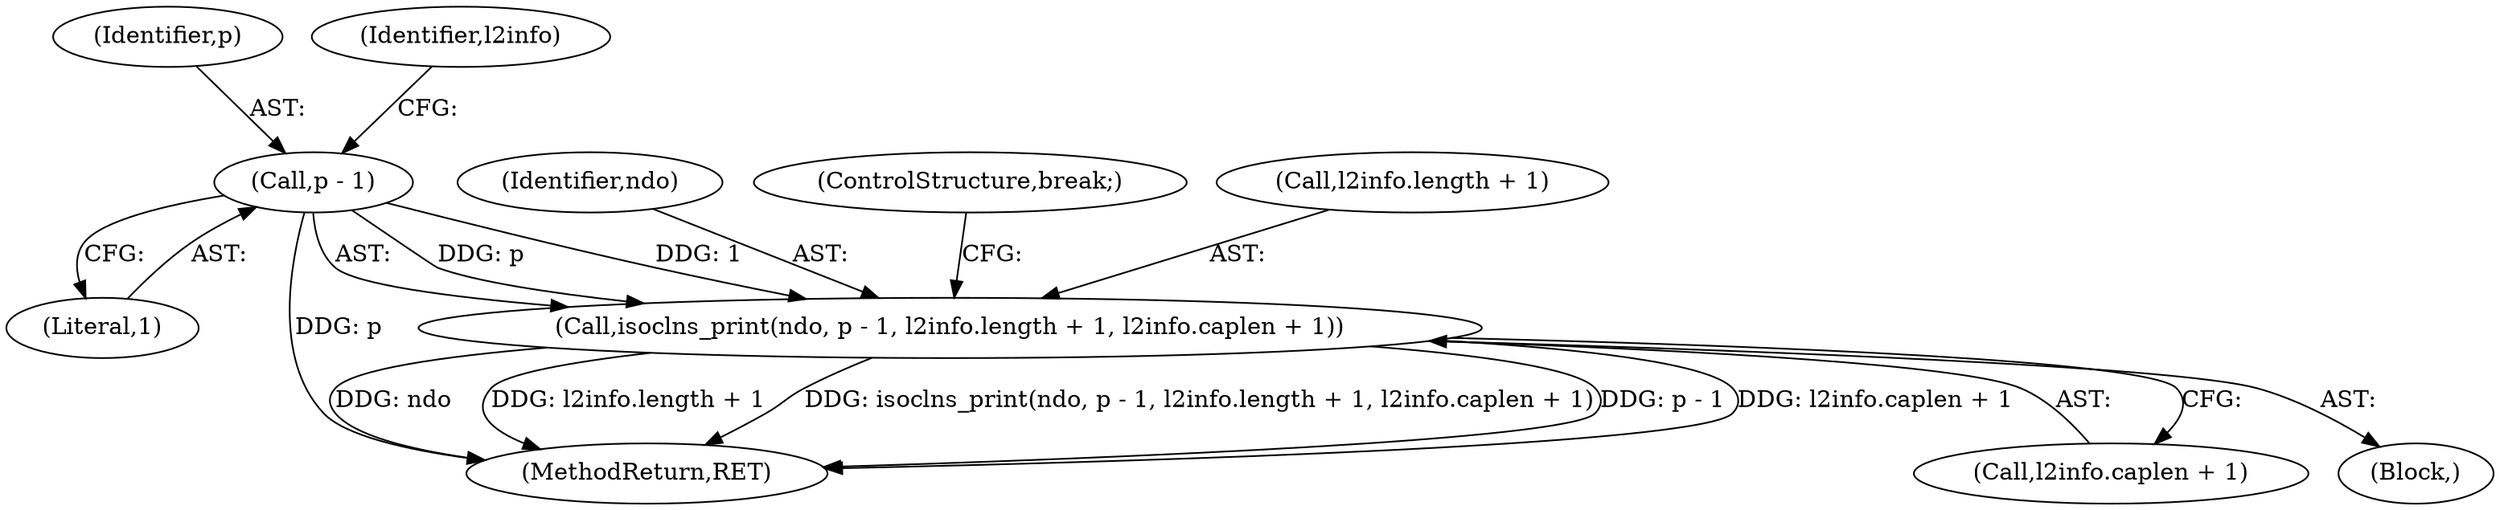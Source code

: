digraph "1_tcpdump_1dcd10aceabbc03bf571ea32b892c522cbe923de_8@del" {
"1000165" [label="(Call,isoclns_print(ndo, p - 1, l2info.length + 1, l2info.caplen + 1))"];
"1000167" [label="(Call,p - 1)"];
"1000168" [label="(Identifier,p)"];
"1000166" [label="(Identifier,ndo)"];
"1000167" [label="(Call,p - 1)"];
"1000172" [label="(Identifier,l2info)"];
"1000169" [label="(Literal,1)"];
"1000175" [label="(Call,l2info.caplen + 1)"];
"1000198" [label="(MethodReturn,RET)"];
"1000154" [label="(Block,)"];
"1000180" [label="(ControlStructure,break;)"];
"1000165" [label="(Call,isoclns_print(ndo, p - 1, l2info.length + 1, l2info.caplen + 1))"];
"1000170" [label="(Call,l2info.length + 1)"];
"1000165" -> "1000154"  [label="AST: "];
"1000165" -> "1000175"  [label="CFG: "];
"1000166" -> "1000165"  [label="AST: "];
"1000167" -> "1000165"  [label="AST: "];
"1000170" -> "1000165"  [label="AST: "];
"1000175" -> "1000165"  [label="AST: "];
"1000180" -> "1000165"  [label="CFG: "];
"1000165" -> "1000198"  [label="DDG: ndo"];
"1000165" -> "1000198"  [label="DDG: l2info.length + 1"];
"1000165" -> "1000198"  [label="DDG: isoclns_print(ndo, p - 1, l2info.length + 1, l2info.caplen + 1)"];
"1000165" -> "1000198"  [label="DDG: p - 1"];
"1000165" -> "1000198"  [label="DDG: l2info.caplen + 1"];
"1000167" -> "1000165"  [label="DDG: p"];
"1000167" -> "1000165"  [label="DDG: 1"];
"1000167" -> "1000169"  [label="CFG: "];
"1000168" -> "1000167"  [label="AST: "];
"1000169" -> "1000167"  [label="AST: "];
"1000172" -> "1000167"  [label="CFG: "];
"1000167" -> "1000198"  [label="DDG: p"];
}
